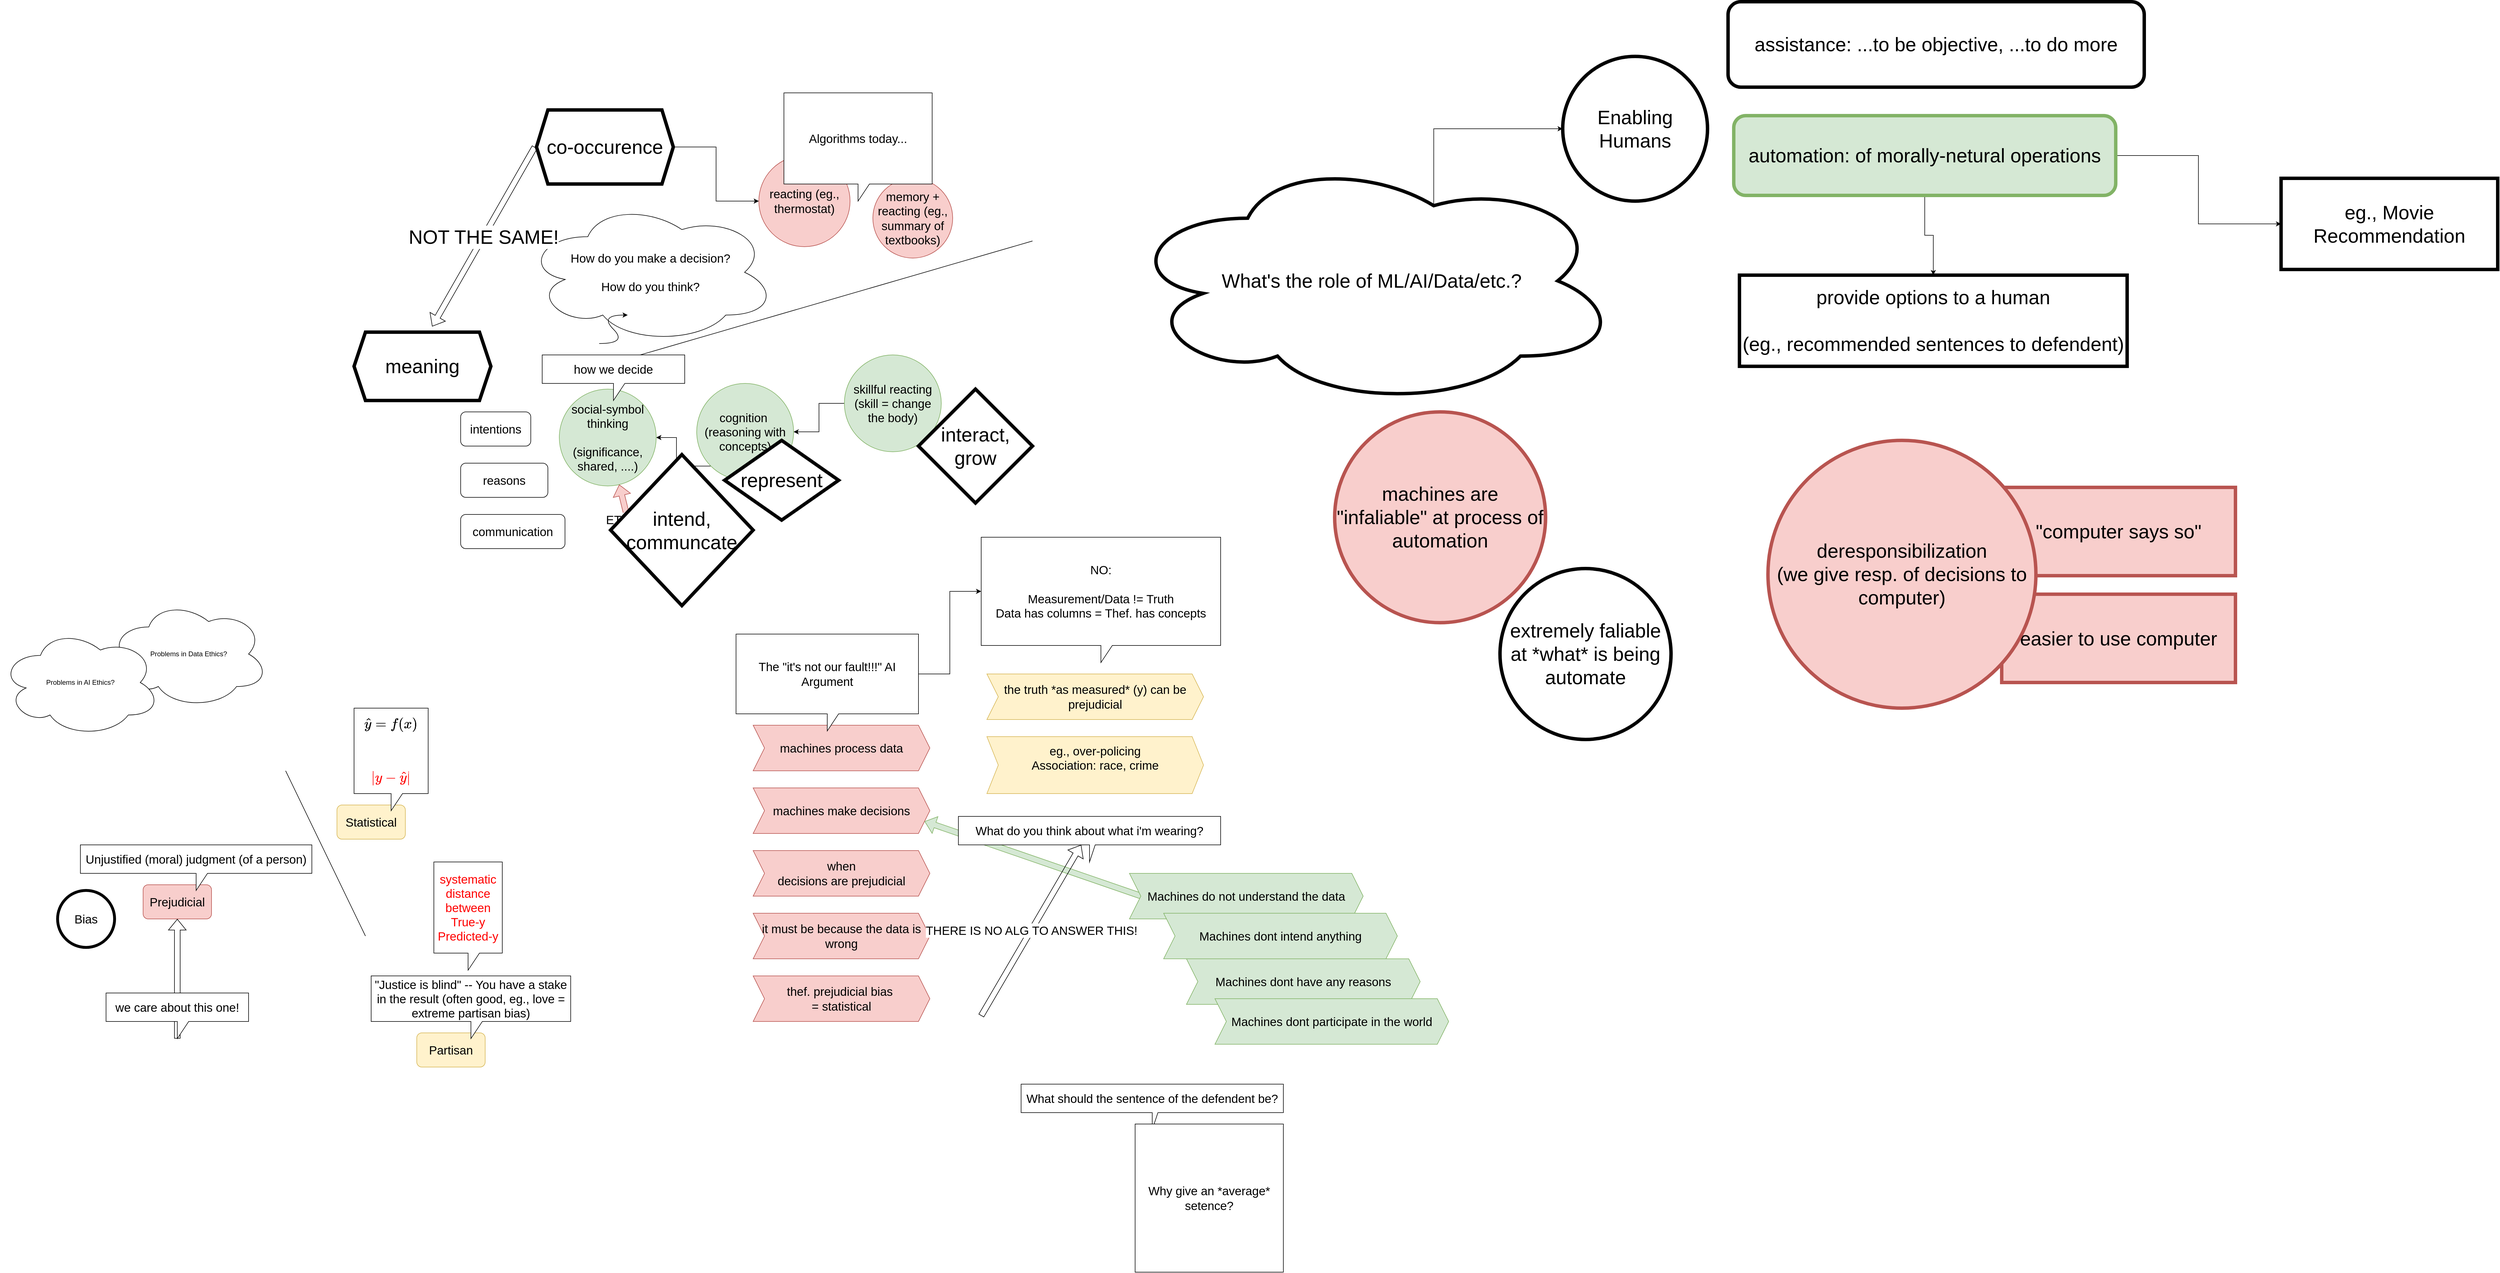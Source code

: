 <mxfile version="16.0.2" type="device"><diagram id="vFFngIq5GDNSa_RDLqYu" name="Page-1"><mxGraphModel dx="1965" dy="3768" grid="1" gridSize="10" guides="1" tooltips="1" connect="1" arrows="1" fold="1" page="1" pageScale="1" pageWidth="827" pageHeight="1169" math="1" shadow="0"><root><mxCell id="0"/><mxCell id="1" parent="0"/><mxCell id="bql0hTjEcpUYVlCNd3_F-2" value="Problems in Data Ethics?" style="ellipse;shape=cloud;whiteSpace=wrap;html=1;" vertex="1" parent="1"><mxGeometry x="210" y="-190" width="280" height="190" as="geometry"/></mxCell><mxCell id="bql0hTjEcpUYVlCNd3_F-3" value="Problems in AI Ethics?" style="ellipse;shape=cloud;whiteSpace=wrap;html=1;" vertex="1" parent="1"><mxGeometry x="20" y="-140" width="280" height="190" as="geometry"/></mxCell><mxCell id="bql0hTjEcpUYVlCNd3_F-4" value="Bias" style="ellipse;whiteSpace=wrap;html=1;aspect=fixed;strokeWidth=5;perimeterSpacing=4;fontSize=21;" vertex="1" parent="1"><mxGeometry x="120" y="320" width="100" height="100" as="geometry"/></mxCell><mxCell id="bql0hTjEcpUYVlCNd3_F-5" value="Prejudicial" style="rounded=1;whiteSpace=wrap;html=1;fontSize=21;strokeWidth=1;fillColor=#f8cecc;strokeColor=#b85450;" vertex="1" parent="1"><mxGeometry x="270" y="310" width="120" height="60" as="geometry"/></mxCell><mxCell id="bql0hTjEcpUYVlCNd3_F-6" value="Statistical" style="rounded=1;whiteSpace=wrap;html=1;fontSize=21;strokeWidth=1;fillColor=#fff2cc;strokeColor=#d6b656;" vertex="1" parent="1"><mxGeometry x="610" y="170" width="120" height="60" as="geometry"/></mxCell><mxCell id="bql0hTjEcpUYVlCNd3_F-7" value="Partisan" style="rounded=1;whiteSpace=wrap;html=1;fontSize=21;strokeWidth=1;fillColor=#fff2cc;strokeColor=#d6b656;" vertex="1" parent="1"><mxGeometry x="750" y="570" width="120" height="60" as="geometry"/></mxCell><mxCell id="bql0hTjEcpUYVlCNd3_F-8" value="Unjustified (moral) judgment (of a person)" style="shape=callout;whiteSpace=wrap;html=1;perimeter=calloutPerimeter;fontSize=21;strokeWidth=1;" vertex="1" parent="1"><mxGeometry x="160" y="240" width="406" height="80" as="geometry"/></mxCell><mxCell id="bql0hTjEcpUYVlCNd3_F-9" value="$$\hat{y} = f(x)$$&lt;br&gt;&lt;font color=&quot;#ff0000&quot;&gt;$$|y - \hat{y}|$$&lt;/font&gt;" style="shape=callout;whiteSpace=wrap;html=1;perimeter=calloutPerimeter;fontSize=21;strokeWidth=1;" vertex="1" parent="1"><mxGeometry x="640" width="130" height="180" as="geometry"/></mxCell><mxCell id="bql0hTjEcpUYVlCNd3_F-10" value="systematic distance between True-y Predicted-y" style="shape=callout;whiteSpace=wrap;html=1;perimeter=calloutPerimeter;fontSize=21;fontColor=#FF0000;strokeWidth=1;" vertex="1" parent="1"><mxGeometry x="780" y="270" width="120" height="190" as="geometry"/></mxCell><mxCell id="bql0hTjEcpUYVlCNd3_F-11" value="&lt;font color=&quot;#000000&quot;&gt;&quot;Justice is blind&quot; -- You have a stake in the result (often good, eg., love = extreme partisan bias)&lt;/font&gt;" style="shape=callout;whiteSpace=wrap;html=1;perimeter=calloutPerimeter;fontSize=21;fontColor=#FF0000;strokeWidth=1;" vertex="1" parent="1"><mxGeometry x="670" y="470" width="350" height="110" as="geometry"/></mxCell><mxCell id="bql0hTjEcpUYVlCNd3_F-12" value="" style="shape=flexArrow;endArrow=classic;html=1;rounded=0;fontSize=21;fontColor=#000000;entryX=0.5;entryY=1;entryDx=0;entryDy=0;" edge="1" parent="1" target="bql0hTjEcpUYVlCNd3_F-5"><mxGeometry width="50" height="50" relative="1" as="geometry"><mxPoint x="330" y="580" as="sourcePoint"/><mxPoint x="580" y="300" as="targetPoint"/></mxGeometry></mxCell><mxCell id="bql0hTjEcpUYVlCNd3_F-13" value="we care about this one!" style="shape=callout;whiteSpace=wrap;html=1;perimeter=calloutPerimeter;fontSize=21;fontColor=#000000;strokeWidth=1;" vertex="1" parent="1"><mxGeometry x="205" y="500" width="250" height="80" as="geometry"/></mxCell><mxCell id="bql0hTjEcpUYVlCNd3_F-14" value="" style="endArrow=none;html=1;rounded=0;fontSize=21;fontColor=#000000;" edge="1" parent="1"><mxGeometry width="50" height="50" relative="1" as="geometry"><mxPoint x="660" y="400" as="sourcePoint"/><mxPoint x="520" y="110" as="targetPoint"/></mxGeometry></mxCell><mxCell id="bql0hTjEcpUYVlCNd3_F-20" value="" style="group" vertex="1" connectable="0" parent="1"><mxGeometry x="1340" y="30" width="310" height="520" as="geometry"/></mxCell><mxCell id="bql0hTjEcpUYVlCNd3_F-15" value="machines process data" style="shape=step;perimeter=stepPerimeter;whiteSpace=wrap;html=1;fixedSize=1;fontSize=21;strokeWidth=1;fillColor=#f8cecc;strokeColor=#b85450;" vertex="1" parent="bql0hTjEcpUYVlCNd3_F-20"><mxGeometry width="310" height="80" as="geometry"/></mxCell><mxCell id="bql0hTjEcpUYVlCNd3_F-16" value="machines make decisions" style="shape=step;perimeter=stepPerimeter;whiteSpace=wrap;html=1;fixedSize=1;fontSize=21;strokeWidth=1;fillColor=#f8cecc;strokeColor=#b85450;" vertex="1" parent="bql0hTjEcpUYVlCNd3_F-20"><mxGeometry y="110" width="310" height="80" as="geometry"/></mxCell><mxCell id="bql0hTjEcpUYVlCNd3_F-17" value="when &lt;br&gt;decisions are prejudicial" style="shape=step;perimeter=stepPerimeter;whiteSpace=wrap;html=1;fixedSize=1;fontSize=21;strokeWidth=1;fillColor=#f8cecc;strokeColor=#b85450;" vertex="1" parent="bql0hTjEcpUYVlCNd3_F-20"><mxGeometry y="220" width="310" height="80" as="geometry"/></mxCell><mxCell id="bql0hTjEcpUYVlCNd3_F-18" value="it must be because the data is wrong" style="shape=step;perimeter=stepPerimeter;whiteSpace=wrap;html=1;fixedSize=1;fontSize=21;strokeWidth=1;fillColor=#f8cecc;strokeColor=#b85450;" vertex="1" parent="bql0hTjEcpUYVlCNd3_F-20"><mxGeometry y="330" width="310" height="80" as="geometry"/></mxCell><mxCell id="bql0hTjEcpUYVlCNd3_F-19" value="thef. prejudicial bias&amp;nbsp;&lt;br&gt;= statistical" style="shape=step;perimeter=stepPerimeter;whiteSpace=wrap;html=1;fixedSize=1;fontSize=21;strokeWidth=1;fillColor=#f8cecc;strokeColor=#b85450;" vertex="1" parent="bql0hTjEcpUYVlCNd3_F-20"><mxGeometry y="440" width="310" height="80" as="geometry"/></mxCell><mxCell id="bql0hTjEcpUYVlCNd3_F-25" style="edgeStyle=orthogonalEdgeStyle;rounded=0;orthogonalLoop=1;jettySize=auto;html=1;exitX=0;exitY=0;exitDx=320;exitDy=70;exitPerimeter=0;entryX=0;entryY=0;entryDx=0;entryDy=95;entryPerimeter=0;fontSize=21;fontColor=#000000;" edge="1" parent="1" source="bql0hTjEcpUYVlCNd3_F-21" target="bql0hTjEcpUYVlCNd3_F-24"><mxGeometry relative="1" as="geometry"/></mxCell><mxCell id="bql0hTjEcpUYVlCNd3_F-21" value="The &quot;it's not our fault!!!&quot; AI Argument" style="shape=callout;whiteSpace=wrap;html=1;perimeter=calloutPerimeter;fontSize=21;fontColor=#000000;strokeWidth=1;" vertex="1" parent="1"><mxGeometry x="1310" y="-130" width="320" height="170" as="geometry"/></mxCell><mxCell id="bql0hTjEcpUYVlCNd3_F-22" value="the truth *as measured* (y) can be prejudicial" style="shape=step;perimeter=stepPerimeter;whiteSpace=wrap;html=1;fixedSize=1;fontSize=21;strokeWidth=1;fillColor=#fff2cc;strokeColor=#d6b656;" vertex="1" parent="1"><mxGeometry x="1750" y="-60" width="380" height="80" as="geometry"/></mxCell><mxCell id="bql0hTjEcpUYVlCNd3_F-23" value="eg., over-policing&lt;br&gt;Association: race, crime&lt;br&gt;&lt;br&gt;" style="shape=step;perimeter=stepPerimeter;whiteSpace=wrap;html=1;fixedSize=1;fontSize=21;strokeWidth=1;fillColor=#fff2cc;strokeColor=#d6b656;" vertex="1" parent="1"><mxGeometry x="1750" y="50" width="380" height="100" as="geometry"/></mxCell><mxCell id="bql0hTjEcpUYVlCNd3_F-24" value="NO:&lt;br&gt;&lt;br&gt;Measurement/Data != Truth&lt;br&gt;Data has columns = Thef. has concepts" style="shape=callout;whiteSpace=wrap;html=1;perimeter=calloutPerimeter;fontSize=21;fontColor=#000000;strokeWidth=1;" vertex="1" parent="1"><mxGeometry x="1740" y="-300" width="420" height="220" as="geometry"/></mxCell><mxCell id="bql0hTjEcpUYVlCNd3_F-28" value="How do you make a decision?&lt;br&gt;&lt;br&gt;How do you think?" style="ellipse;shape=cloud;whiteSpace=wrap;html=1;fontSize=21;fontColor=#000000;strokeWidth=1;" vertex="1" parent="1"><mxGeometry x="940" y="-890" width="440" height="250" as="geometry"/></mxCell><mxCell id="bql0hTjEcpUYVlCNd3_F-29" value="reacting (eg., thermostat)" style="ellipse;whiteSpace=wrap;html=1;aspect=fixed;fontSize=21;strokeWidth=1;fillColor=#f8cecc;strokeColor=#b85450;" vertex="1" parent="1"><mxGeometry x="1350" y="-970" width="160" height="160" as="geometry"/></mxCell><mxCell id="bql0hTjEcpUYVlCNd3_F-30" value="memory + reacting (eg., summary of textbooks)" style="ellipse;whiteSpace=wrap;html=1;aspect=fixed;fontSize=21;strokeWidth=1;fillColor=#f8cecc;strokeColor=#b85450;" vertex="1" parent="1"><mxGeometry x="1550" y="-930" width="140" height="140" as="geometry"/></mxCell><mxCell id="bql0hTjEcpUYVlCNd3_F-33" style="edgeStyle=orthogonalEdgeStyle;rounded=0;orthogonalLoop=1;jettySize=auto;html=1;fontSize=21;fontColor=#000000;" edge="1" parent="1" source="bql0hTjEcpUYVlCNd3_F-31" target="bql0hTjEcpUYVlCNd3_F-32"><mxGeometry relative="1" as="geometry"/></mxCell><mxCell id="bql0hTjEcpUYVlCNd3_F-31" value="skillful reacting&lt;br&gt;(skill = change the body)" style="ellipse;whiteSpace=wrap;html=1;aspect=fixed;fontSize=21;strokeWidth=1;fillColor=#d5e8d4;strokeColor=#82b366;" vertex="1" parent="1"><mxGeometry x="1500" y="-620" width="170" height="170" as="geometry"/></mxCell><mxCell id="bql0hTjEcpUYVlCNd3_F-38" style="edgeStyle=orthogonalEdgeStyle;rounded=0;orthogonalLoop=1;jettySize=auto;html=1;exitX=0;exitY=1;exitDx=0;exitDy=0;fontSize=21;fontColor=#000000;" edge="1" parent="1" source="bql0hTjEcpUYVlCNd3_F-32" target="bql0hTjEcpUYVlCNd3_F-34"><mxGeometry relative="1" as="geometry"/></mxCell><mxCell id="bql0hTjEcpUYVlCNd3_F-32" value="cognition&amp;nbsp;&lt;br&gt;(reasoning with concepts)" style="ellipse;whiteSpace=wrap;html=1;aspect=fixed;fontSize=21;strokeWidth=1;fillColor=#d5e8d4;strokeColor=#82b366;" vertex="1" parent="1"><mxGeometry x="1241" y="-570" width="170" height="170" as="geometry"/></mxCell><mxCell id="bql0hTjEcpUYVlCNd3_F-34" value="social-symbol thinking&lt;br&gt;&lt;br&gt;(significance, shared, ....)" style="ellipse;whiteSpace=wrap;html=1;aspect=fixed;fontSize=21;strokeWidth=1;fillColor=#d5e8d4;strokeColor=#82b366;" vertex="1" parent="1"><mxGeometry x="1000" y="-560" width="170" height="170" as="geometry"/></mxCell><mxCell id="bql0hTjEcpUYVlCNd3_F-35" value="" style="endArrow=none;html=1;rounded=0;fontSize=21;fontColor=#000000;" edge="1" parent="1"><mxGeometry width="50" height="50" relative="1" as="geometry"><mxPoint x="970" y="-570" as="sourcePoint"/><mxPoint x="1830" y="-820" as="targetPoint"/></mxGeometry></mxCell><mxCell id="bql0hTjEcpUYVlCNd3_F-37" value="Algorithms today..." style="shape=callout;whiteSpace=wrap;html=1;perimeter=calloutPerimeter;fontSize=21;fontColor=#000000;strokeWidth=1;" vertex="1" parent="1"><mxGeometry x="1394" y="-1080" width="260" height="190" as="geometry"/></mxCell><mxCell id="bql0hTjEcpUYVlCNd3_F-39" value="how we decide" style="shape=callout;whiteSpace=wrap;html=1;perimeter=calloutPerimeter;fontSize=21;fontColor=#000000;strokeWidth=1;" vertex="1" parent="1"><mxGeometry x="970" y="-620" width="250" height="80" as="geometry"/></mxCell><mxCell id="bql0hTjEcpUYVlCNd3_F-40" value="intentions" style="rounded=1;whiteSpace=wrap;html=1;fontSize=21;fontColor=#000000;strokeWidth=1;" vertex="1" parent="1"><mxGeometry x="827" y="-520" width="123" height="60" as="geometry"/></mxCell><mxCell id="bql0hTjEcpUYVlCNd3_F-41" value="reasons" style="rounded=1;whiteSpace=wrap;html=1;fontSize=21;fontColor=#000000;strokeWidth=1;" vertex="1" parent="1"><mxGeometry x="827" y="-430" width="153" height="60" as="geometry"/></mxCell><mxCell id="bql0hTjEcpUYVlCNd3_F-42" value="communication" style="rounded=1;whiteSpace=wrap;html=1;fontSize=21;fontColor=#000000;strokeWidth=1;" vertex="1" parent="1"><mxGeometry x="827" y="-340" width="183" height="60" as="geometry"/></mxCell><mxCell id="bql0hTjEcpUYVlCNd3_F-43" value="" style="shape=flexArrow;endArrow=classic;html=1;rounded=0;fontSize=21;fontColor=#000000;entryX=1;entryY=0.75;entryDx=0;entryDy=0;fillColor=#d5e8d4;strokeColor=#82b366;" edge="1" parent="1" target="bql0hTjEcpUYVlCNd3_F-16"><mxGeometry width="50" height="50" relative="1" as="geometry"><mxPoint x="2050" y="340" as="sourcePoint"/><mxPoint x="1650" y="10" as="targetPoint"/></mxGeometry></mxCell><mxCell id="bql0hTjEcpUYVlCNd3_F-44" value="Machines do not understand the data" style="shape=step;perimeter=stepPerimeter;whiteSpace=wrap;html=1;fixedSize=1;fontSize=21;strokeWidth=1;fillColor=#d5e8d4;strokeColor=#82b366;" vertex="1" parent="1"><mxGeometry x="2000" y="290" width="410" height="80" as="geometry"/></mxCell><mxCell id="bql0hTjEcpUYVlCNd3_F-45" value="Machines dont intend anything" style="shape=step;perimeter=stepPerimeter;whiteSpace=wrap;html=1;fixedSize=1;fontSize=21;strokeWidth=1;fillColor=#d5e8d4;strokeColor=#82b366;" vertex="1" parent="1"><mxGeometry x="2060" y="360" width="410" height="80" as="geometry"/></mxCell><mxCell id="bql0hTjEcpUYVlCNd3_F-46" value="Machines dont have any reasons" style="shape=step;perimeter=stepPerimeter;whiteSpace=wrap;html=1;fixedSize=1;fontSize=21;strokeWidth=1;fillColor=#d5e8d4;strokeColor=#82b366;" vertex="1" parent="1"><mxGeometry x="2100" y="440" width="410" height="80" as="geometry"/></mxCell><mxCell id="bql0hTjEcpUYVlCNd3_F-47" value="Machines dont participate in the world" style="shape=step;perimeter=stepPerimeter;whiteSpace=wrap;html=1;fixedSize=1;fontSize=21;strokeWidth=1;fillColor=#d5e8d4;strokeColor=#82b366;" vertex="1" parent="1"><mxGeometry x="2150" y="510" width="410" height="80" as="geometry"/></mxCell><mxCell id="bql0hTjEcpUYVlCNd3_F-48" value="What do you think about what i'm wearing?" style="shape=callout;whiteSpace=wrap;html=1;perimeter=calloutPerimeter;fontSize=21;fontColor=#000000;strokeWidth=1;base=10;" vertex="1" parent="1"><mxGeometry x="1700" y="190" width="460" height="80" as="geometry"/></mxCell><mxCell id="bql0hTjEcpUYVlCNd3_F-49" value="THERE IS NO ALG TO ANSWER THIS!" style="shape=flexArrow;endArrow=classic;html=1;rounded=0;fontSize=21;fontColor=#000000;" edge="1" parent="1" target="bql0hTjEcpUYVlCNd3_F-48"><mxGeometry width="50" height="50" relative="1" as="geometry"><mxPoint x="1740" y="540" as="sourcePoint"/><mxPoint x="2040" y="340" as="targetPoint"/></mxGeometry></mxCell><mxCell id="bql0hTjEcpUYVlCNd3_F-50" value="What should the sentence of the defendent be?" style="shape=callout;whiteSpace=wrap;html=1;perimeter=calloutPerimeter;fontSize=21;fontColor=#000000;strokeWidth=1;base=10;" vertex="1" parent="1"><mxGeometry x="1810" y="660" width="460" height="80" as="geometry"/></mxCell><mxCell id="bql0hTjEcpUYVlCNd3_F-51" value="Why give an *average* setence?" style="whiteSpace=wrap;html=1;aspect=fixed;fontSize=21;fontColor=#000000;strokeWidth=1;" vertex="1" parent="1"><mxGeometry x="2010" y="730" width="260" height="260" as="geometry"/></mxCell><mxCell id="bql0hTjEcpUYVlCNd3_F-55" value="ETHICS" style="shape=flexArrow;endArrow=classic;html=1;rounded=0;fontSize=21;fontColor=#000000;fillColor=#f8cecc;strokeColor=#b85450;" edge="1" parent="1" target="bql0hTjEcpUYVlCNd3_F-34"><mxGeometry width="50" height="50" relative="1" as="geometry"><mxPoint x="1135" y="-270" as="sourcePoint"/><mxPoint x="1185" y="-360" as="targetPoint"/></mxGeometry></mxCell><mxCell id="bql0hTjEcpUYVlCNd3_F-62" style="edgeStyle=orthogonalEdgeStyle;rounded=0;orthogonalLoop=1;jettySize=auto;html=1;exitX=0.625;exitY=0.2;exitDx=0;exitDy=0;exitPerimeter=0;entryX=0;entryY=0.5;entryDx=0;entryDy=0;fontSize=34;fontColor=#000000;" edge="1" parent="1" source="bql0hTjEcpUYVlCNd3_F-56" target="bql0hTjEcpUYVlCNd3_F-59"><mxGeometry relative="1" as="geometry"/></mxCell><mxCell id="bql0hTjEcpUYVlCNd3_F-56" value="What's the role of ML/AI/Data/etc.?" style="ellipse;shape=cloud;whiteSpace=wrap;html=1;fontSize=34;fontColor=#000000;strokeWidth=6;" vertex="1" parent="1"><mxGeometry x="1990" y="-970" width="870" height="440" as="geometry"/></mxCell><mxCell id="bql0hTjEcpUYVlCNd3_F-57" value="extremely faliable at *what* is being automate" style="ellipse;whiteSpace=wrap;html=1;aspect=fixed;fontSize=34;fontColor=#000000;strokeWidth=6;" vertex="1" parent="1"><mxGeometry x="2650" y="-245" width="300" height="300" as="geometry"/></mxCell><mxCell id="bql0hTjEcpUYVlCNd3_F-58" value="machines are &quot;infaliable&quot; at process of automation" style="ellipse;whiteSpace=wrap;html=1;aspect=fixed;fontSize=34;strokeWidth=6;fillColor=#f8cecc;strokeColor=#b85450;" vertex="1" parent="1"><mxGeometry x="2360" y="-520" width="370" height="370" as="geometry"/></mxCell><mxCell id="bql0hTjEcpUYVlCNd3_F-59" value="Enabling Humans" style="ellipse;whiteSpace=wrap;html=1;aspect=fixed;fontSize=34;fontColor=#000000;strokeWidth=6;" vertex="1" parent="1"><mxGeometry x="2760" y="-1144" width="254" height="254" as="geometry"/></mxCell><mxCell id="bql0hTjEcpUYVlCNd3_F-61" value="assistance: ...to be objective, ...to do more" style="rounded=1;whiteSpace=wrap;html=1;fontSize=34;fontColor=#000000;strokeWidth=6;" vertex="1" parent="1"><mxGeometry x="3050" y="-1240" width="730" height="150" as="geometry"/></mxCell><mxCell id="bql0hTjEcpUYVlCNd3_F-65" style="edgeStyle=orthogonalEdgeStyle;rounded=0;orthogonalLoop=1;jettySize=auto;html=1;exitX=0.5;exitY=1;exitDx=0;exitDy=0;fontSize=34;fontColor=#000000;" edge="1" parent="1" source="bql0hTjEcpUYVlCNd3_F-63" target="bql0hTjEcpUYVlCNd3_F-64"><mxGeometry relative="1" as="geometry"/></mxCell><mxCell id="bql0hTjEcpUYVlCNd3_F-70" style="edgeStyle=orthogonalEdgeStyle;rounded=0;orthogonalLoop=1;jettySize=auto;html=1;entryX=0;entryY=0.5;entryDx=0;entryDy=0;fontSize=34;fontColor=#000000;" edge="1" parent="1" source="bql0hTjEcpUYVlCNd3_F-63" target="bql0hTjEcpUYVlCNd3_F-69"><mxGeometry relative="1" as="geometry"/></mxCell><mxCell id="bql0hTjEcpUYVlCNd3_F-63" value="automation: of morally-netural operations" style="rounded=1;whiteSpace=wrap;html=1;fontSize=34;strokeWidth=6;fillColor=#d5e8d4;strokeColor=#82b366;" vertex="1" parent="1"><mxGeometry x="3060" y="-1040" width="670" height="140" as="geometry"/></mxCell><mxCell id="bql0hTjEcpUYVlCNd3_F-64" value="provide options to a human&lt;br&gt;&lt;br&gt;(eg., recommended sentences to defendent)" style="rounded=0;whiteSpace=wrap;html=1;fontSize=34;fontColor=#000000;strokeWidth=6;" vertex="1" parent="1"><mxGeometry x="3070" y="-760" width="680" height="160" as="geometry"/></mxCell><mxCell id="bql0hTjEcpUYVlCNd3_F-66" value="&quot;computer says so&quot;" style="rounded=0;whiteSpace=wrap;html=1;fontSize=34;strokeWidth=6;fillColor=#f8cecc;strokeColor=#b85450;" vertex="1" parent="1"><mxGeometry x="3530" y="-387.5" width="410" height="155" as="geometry"/></mxCell><mxCell id="bql0hTjEcpUYVlCNd3_F-67" value="easier to use computer" style="rounded=0;whiteSpace=wrap;html=1;fontSize=34;strokeWidth=6;fillColor=#f8cecc;strokeColor=#b85450;" vertex="1" parent="1"><mxGeometry x="3530" y="-200" width="410" height="155" as="geometry"/></mxCell><mxCell id="bql0hTjEcpUYVlCNd3_F-68" value="deresponsibilization &lt;br&gt;(we give resp. of decisions to computer)" style="ellipse;whiteSpace=wrap;html=1;aspect=fixed;fontSize=34;strokeWidth=6;fillColor=#f8cecc;strokeColor=#b85450;" vertex="1" parent="1"><mxGeometry x="3120" y="-470" width="470" height="470" as="geometry"/></mxCell><mxCell id="bql0hTjEcpUYVlCNd3_F-69" value="eg., Movie Recommendation" style="rounded=0;whiteSpace=wrap;html=1;fontSize=34;fontColor=#000000;strokeWidth=6;" vertex="1" parent="1"><mxGeometry x="4020" y="-930" width="380" height="160" as="geometry"/></mxCell><mxCell id="bql0hTjEcpUYVlCNd3_F-72" style="edgeStyle=orthogonalEdgeStyle;rounded=0;orthogonalLoop=1;jettySize=auto;html=1;entryX=0;entryY=0.5;entryDx=0;entryDy=0;fontSize=34;fontColor=#000000;" edge="1" parent="1" source="bql0hTjEcpUYVlCNd3_F-71" target="bql0hTjEcpUYVlCNd3_F-29"><mxGeometry relative="1" as="geometry"/></mxCell><mxCell id="bql0hTjEcpUYVlCNd3_F-71" value="co-occurence" style="shape=hexagon;perimeter=hexagonPerimeter2;whiteSpace=wrap;html=1;fixedSize=1;fontSize=34;fontColor=#000000;strokeWidth=6;" vertex="1" parent="1"><mxGeometry x="960" y="-1050" width="240" height="130" as="geometry"/></mxCell><mxCell id="bql0hTjEcpUYVlCNd3_F-73" value="meaning" style="shape=hexagon;perimeter=hexagonPerimeter2;whiteSpace=wrap;html=1;fixedSize=1;fontSize=34;fontColor=#000000;strokeWidth=6;" vertex="1" parent="1"><mxGeometry x="640" y="-660" width="240" height="120" as="geometry"/></mxCell><mxCell id="bql0hTjEcpUYVlCNd3_F-74" value="" style="curved=1;endArrow=classic;html=1;rounded=0;fontSize=34;fontColor=#000000;" edge="1" parent="1"><mxGeometry width="50" height="50" relative="1" as="geometry"><mxPoint x="1070" y="-640" as="sourcePoint"/><mxPoint x="1120" y="-690" as="targetPoint"/><Array as="points"><mxPoint x="1120" y="-640"/><mxPoint x="1070" y="-690"/></Array></mxGeometry></mxCell><mxCell id="bql0hTjEcpUYVlCNd3_F-76" value="interact, grow" style="rhombus;whiteSpace=wrap;html=1;fontSize=34;fontColor=#000000;strokeWidth=6;" vertex="1" parent="1"><mxGeometry x="1630" y="-560" width="200" height="200" as="geometry"/></mxCell><mxCell id="bql0hTjEcpUYVlCNd3_F-77" value="represent" style="rhombus;whiteSpace=wrap;html=1;fontSize=34;fontColor=#000000;strokeWidth=6;" vertex="1" parent="1"><mxGeometry x="1290" y="-470" width="200" height="140" as="geometry"/></mxCell><mxCell id="bql0hTjEcpUYVlCNd3_F-78" value="intend, communcate" style="rhombus;whiteSpace=wrap;html=1;fontSize=34;fontColor=#000000;strokeWidth=6;" vertex="1" parent="1"><mxGeometry x="1090" y="-445" width="250" height="265" as="geometry"/></mxCell><mxCell id="bql0hTjEcpUYVlCNd3_F-79" value="NOT THE SAME!" style="shape=flexArrow;endArrow=classic;html=1;rounded=0;fontSize=34;fontColor=#000000;exitX=0;exitY=0.5;exitDx=0;exitDy=0;" edge="1" parent="1"><mxGeometry width="50" height="50" relative="1" as="geometry"><mxPoint x="957" y="-985" as="sourcePoint"/><mxPoint x="777" y="-670" as="targetPoint"/></mxGeometry></mxCell></root></mxGraphModel></diagram></mxfile>